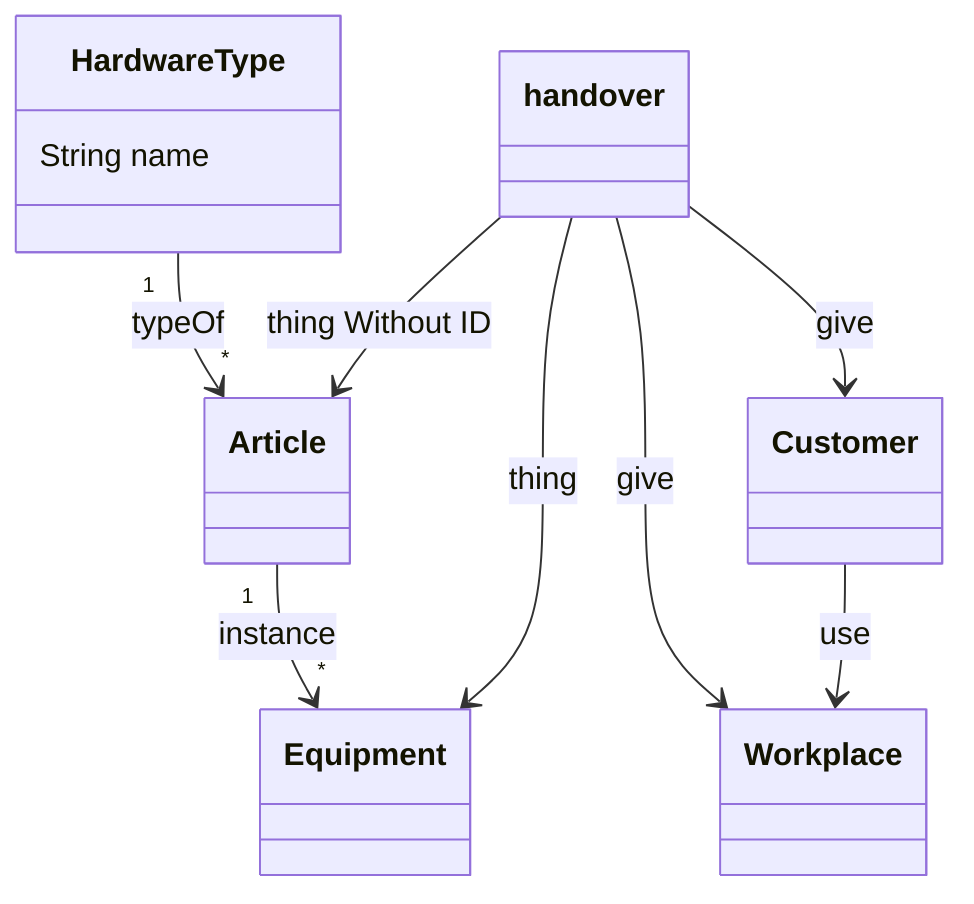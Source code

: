 classDiagram
    HardwareType "1" --> "*" Article : typeOf
    Article "1" --> "*" Equipment : instance

    handover --> Customer : give

    handover --> Workplace : give
    handover --> Equipment : thing
    handover --> Article : thing Without ID
    
    Customer --> Workplace : use

    HardwareType : String name